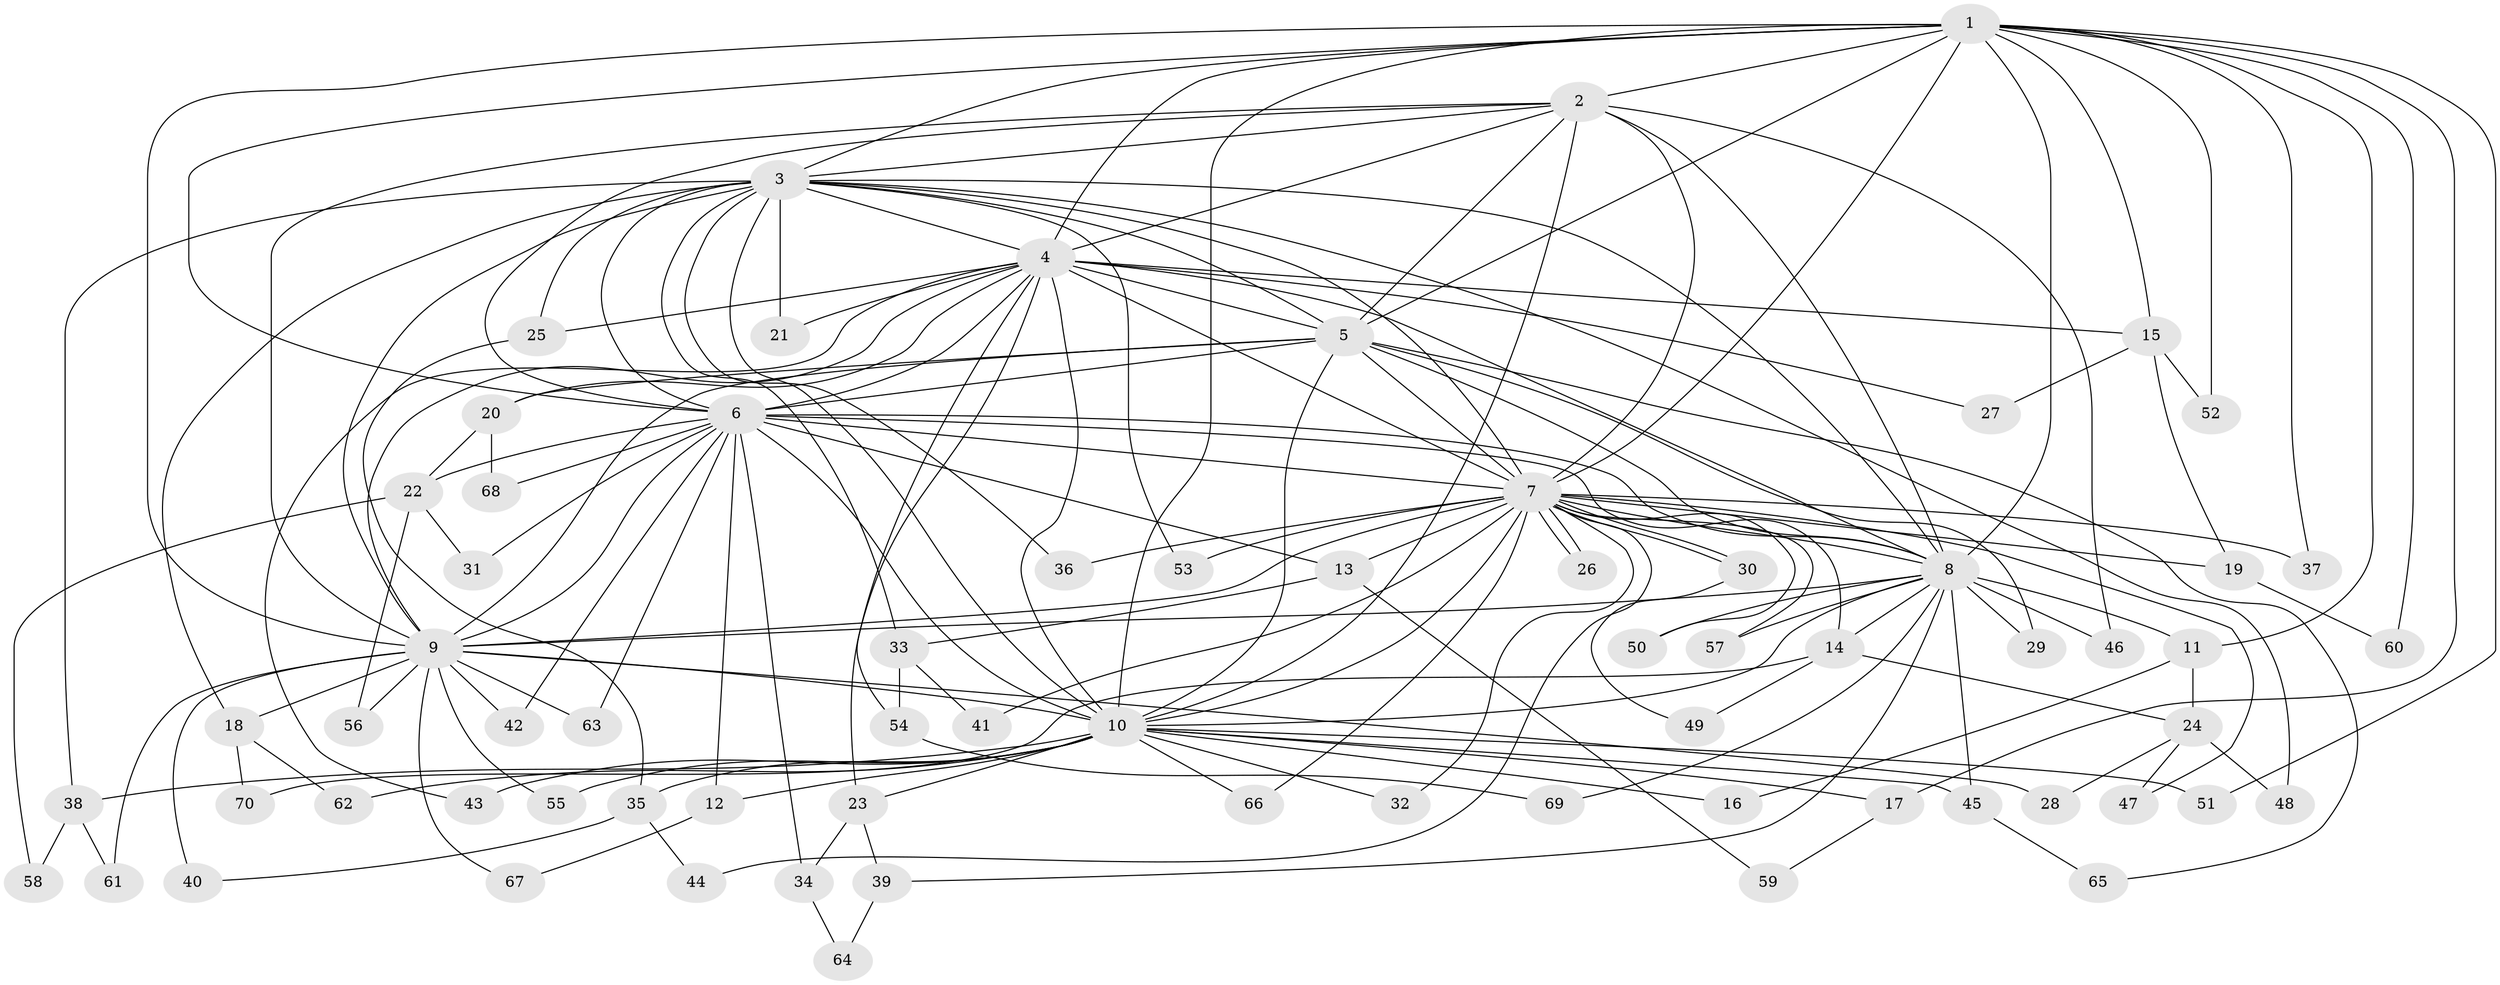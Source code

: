 // coarse degree distribution, {20: 0.0392156862745098, 9: 0.0196078431372549, 15: 0.0196078431372549, 17: 0.0196078431372549, 10: 0.0196078431372549, 19: 0.0196078431372549, 23: 0.0196078431372549, 16: 0.0196078431372549, 3: 0.13725490196078433, 4: 0.058823529411764705, 2: 0.5098039215686274, 5: 0.09803921568627451, 1: 0.0196078431372549}
// Generated by graph-tools (version 1.1) at 2025/51/02/27/25 19:51:43]
// undirected, 70 vertices, 165 edges
graph export_dot {
graph [start="1"]
  node [color=gray90,style=filled];
  1;
  2;
  3;
  4;
  5;
  6;
  7;
  8;
  9;
  10;
  11;
  12;
  13;
  14;
  15;
  16;
  17;
  18;
  19;
  20;
  21;
  22;
  23;
  24;
  25;
  26;
  27;
  28;
  29;
  30;
  31;
  32;
  33;
  34;
  35;
  36;
  37;
  38;
  39;
  40;
  41;
  42;
  43;
  44;
  45;
  46;
  47;
  48;
  49;
  50;
  51;
  52;
  53;
  54;
  55;
  56;
  57;
  58;
  59;
  60;
  61;
  62;
  63;
  64;
  65;
  66;
  67;
  68;
  69;
  70;
  1 -- 2;
  1 -- 3;
  1 -- 4;
  1 -- 5;
  1 -- 6;
  1 -- 7;
  1 -- 8;
  1 -- 9;
  1 -- 10;
  1 -- 11;
  1 -- 15;
  1 -- 17;
  1 -- 37;
  1 -- 51;
  1 -- 52;
  1 -- 60;
  2 -- 3;
  2 -- 4;
  2 -- 5;
  2 -- 6;
  2 -- 7;
  2 -- 8;
  2 -- 9;
  2 -- 10;
  2 -- 46;
  3 -- 4;
  3 -- 5;
  3 -- 6;
  3 -- 7;
  3 -- 8;
  3 -- 9;
  3 -- 10;
  3 -- 18;
  3 -- 21;
  3 -- 25;
  3 -- 33;
  3 -- 36;
  3 -- 38;
  3 -- 48;
  3 -- 53;
  4 -- 5;
  4 -- 6;
  4 -- 7;
  4 -- 8;
  4 -- 9;
  4 -- 10;
  4 -- 15;
  4 -- 20;
  4 -- 21;
  4 -- 23;
  4 -- 25;
  4 -- 27;
  4 -- 43;
  4 -- 54;
  5 -- 6;
  5 -- 7;
  5 -- 8;
  5 -- 9;
  5 -- 10;
  5 -- 20;
  5 -- 29;
  5 -- 65;
  6 -- 7;
  6 -- 8;
  6 -- 9;
  6 -- 10;
  6 -- 12;
  6 -- 13;
  6 -- 14;
  6 -- 22;
  6 -- 31;
  6 -- 34;
  6 -- 42;
  6 -- 63;
  6 -- 68;
  7 -- 8;
  7 -- 9;
  7 -- 10;
  7 -- 13;
  7 -- 19;
  7 -- 26;
  7 -- 26;
  7 -- 30;
  7 -- 30;
  7 -- 32;
  7 -- 36;
  7 -- 37;
  7 -- 41;
  7 -- 44;
  7 -- 47;
  7 -- 50;
  7 -- 53;
  7 -- 57;
  7 -- 66;
  8 -- 9;
  8 -- 10;
  8 -- 11;
  8 -- 14;
  8 -- 29;
  8 -- 39;
  8 -- 45;
  8 -- 46;
  8 -- 50;
  8 -- 57;
  8 -- 69;
  9 -- 10;
  9 -- 18;
  9 -- 28;
  9 -- 40;
  9 -- 42;
  9 -- 55;
  9 -- 56;
  9 -- 61;
  9 -- 63;
  9 -- 67;
  10 -- 12;
  10 -- 16;
  10 -- 17;
  10 -- 23;
  10 -- 32;
  10 -- 35;
  10 -- 38;
  10 -- 43;
  10 -- 45;
  10 -- 51;
  10 -- 55;
  10 -- 62;
  10 -- 66;
  11 -- 16;
  11 -- 24;
  12 -- 67;
  13 -- 33;
  13 -- 59;
  14 -- 24;
  14 -- 49;
  14 -- 70;
  15 -- 19;
  15 -- 27;
  15 -- 52;
  17 -- 59;
  18 -- 62;
  18 -- 70;
  19 -- 60;
  20 -- 22;
  20 -- 68;
  22 -- 31;
  22 -- 56;
  22 -- 58;
  23 -- 34;
  23 -- 39;
  24 -- 28;
  24 -- 47;
  24 -- 48;
  25 -- 35;
  30 -- 49;
  33 -- 41;
  33 -- 54;
  34 -- 64;
  35 -- 40;
  35 -- 44;
  38 -- 58;
  38 -- 61;
  39 -- 64;
  45 -- 65;
  54 -- 69;
}

